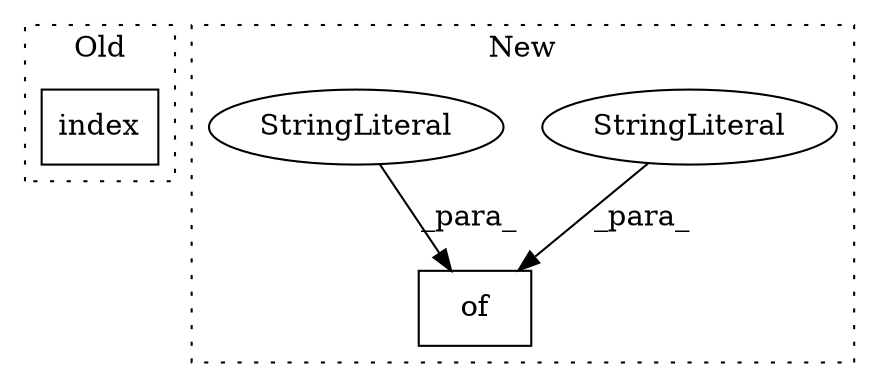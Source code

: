 digraph G {
subgraph cluster0 {
1 [label="index" a="32" s="9417,9428" l="6,1" shape="box"];
label = "Old";
style="dotted";
}
subgraph cluster1 {
2 [label="of" a="32" s="12442,12504" l="3,1" shape="box"];
3 [label="StringLiteral" a="45" s="12463" l="16" shape="ellipse"];
4 [label="StringLiteral" a="45" s="12445" l="12" shape="ellipse"];
label = "New";
style="dotted";
}
3 -> 2 [label="_para_"];
4 -> 2 [label="_para_"];
}